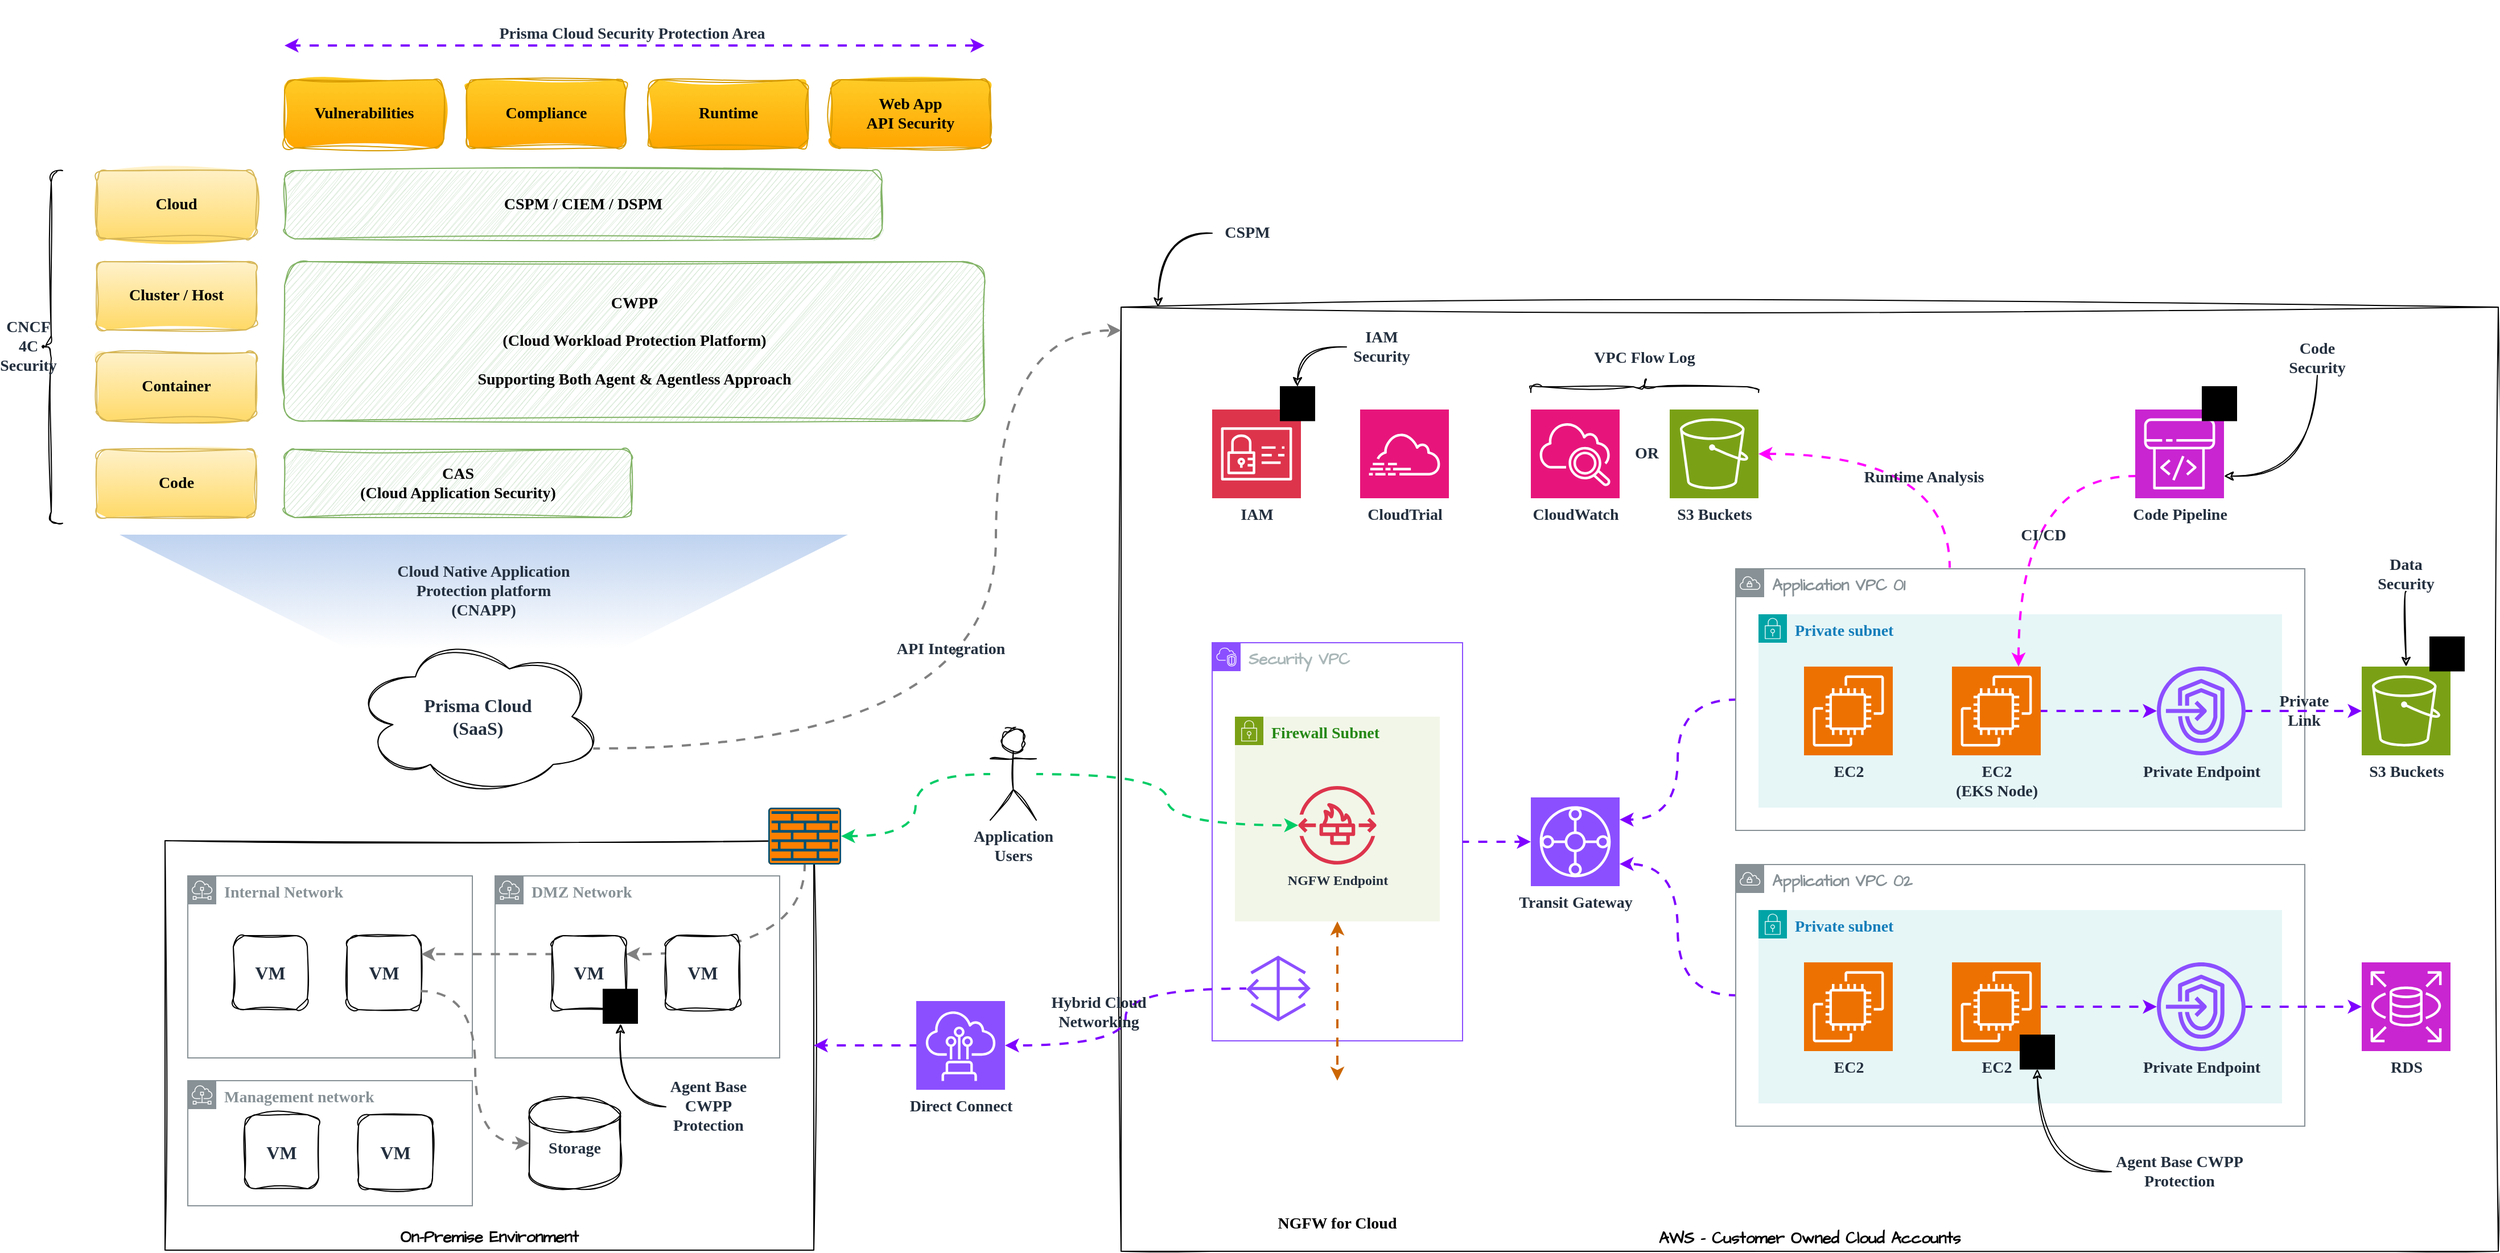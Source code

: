 <mxfile version="24.4.8" type="device">
  <diagram name="Page-1" id="rJtAdyn2ItCwGOce5TL7">
    <mxGraphModel dx="3290" dy="2508" grid="1" gridSize="10" guides="1" tooltips="1" connect="1" arrows="1" fold="1" page="1" pageScale="1" pageWidth="850" pageHeight="1100" math="0" shadow="0">
      <root>
        <mxCell id="0" />
        <mxCell id="1" parent="0" />
        <mxCell id="UUSq_2UDcAGou4G-HE2J-80" value="&lt;span style=&quot;color: rgb(35, 47, 62); font-family: &amp;quot;Gloria Hallelujah&amp;quot;; font-size: 14px; font-style: normal; font-variant-ligatures: normal; font-variant-caps: normal; letter-spacing: normal; orphans: 2; text-align: center; text-indent: 0px; text-transform: none; widows: 2; word-spacing: 0px; -webkit-text-stroke-width: 0px; white-space: nowrap; text-decoration-thickness: initial; text-decoration-style: initial; text-decoration-color: initial; float: none; display: inline !important;&quot;&gt;Cloud Native Application&lt;/span&gt;&lt;div style=&quot;forced-color-adjust: none; color: rgb(35, 47, 62); font-family: &amp;quot;Gloria Hallelujah&amp;quot;; font-size: 14px; font-style: normal; font-variant-ligatures: normal; font-variant-caps: normal; letter-spacing: normal; orphans: 2; text-align: center; text-indent: 0px; text-transform: none; widows: 2; word-spacing: 0px; -webkit-text-stroke-width: 0px; white-space: nowrap; text-decoration-thickness: initial; text-decoration-style: initial; text-decoration-color: initial;&quot;&gt;Protection platform&lt;/div&gt;&lt;div style=&quot;forced-color-adjust: none; color: rgb(35, 47, 62); font-family: &amp;quot;Gloria Hallelujah&amp;quot;; font-size: 14px; font-style: normal; font-variant-ligatures: normal; font-variant-caps: normal; letter-spacing: normal; orphans: 2; text-align: center; text-indent: 0px; text-transform: none; widows: 2; word-spacing: 0px; -webkit-text-stroke-width: 0px; white-space: nowrap; text-decoration-thickness: initial; text-decoration-style: initial; text-decoration-color: initial;&quot;&gt;(CNAPP)&lt;/div&gt;" style="shape=trapezoid;perimeter=trapezoidPerimeter;whiteSpace=wrap;html=1;fixedSize=1;rounded=0;dashed=0;strokeColor=none;align=center;verticalAlign=middle;fontFamily=Gloria Hallelujah;fontSource=https%3A%2F%2Ffonts.googleapis.com%2Fcss%3Ffamily%3DGloria%2BHallelujah;fontSize=14;fontStyle=1;labelBackgroundColor=none;fillColor=#FFFFFF;flipV=1;gradientColor=#7ea6e0;size=200;opacity=50;" parent="1" vertex="1">
          <mxGeometry x="-720" y="390" width="640" height="100" as="geometry" />
        </mxCell>
        <mxCell id="UUSq_2UDcAGou4G-HE2J-1" value="AWS - Customer Owned Cloud Accounts" style="rounded=0;whiteSpace=wrap;html=1;sketch=1;hachureGap=4;jiggle=2;curveFitting=1;fontFamily=Architects Daughter;fontSource=https%3A%2F%2Ffonts.googleapis.com%2Fcss%3Ffamily%3DArchitects%2BDaughter;verticalAlign=bottom;fontSize=14;fontStyle=1;labelBackgroundColor=none;" parent="1" vertex="1">
          <mxGeometry x="160" y="190" width="1210" height="830" as="geometry" />
        </mxCell>
        <mxCell id="UUSq_2UDcAGou4G-HE2J-2" value="" style="shape=image;verticalLabelPosition=bottom;labelBackgroundColor=none;verticalAlign=top;aspect=fixed;imageAspect=0;image=https://zeevector.com/wp-content/uploads/Aws-Logo-PNG-White.png;fontStyle=1" parent="1" vertex="1">
          <mxGeometry x="160" y="190" width="65.21" height="41" as="geometry" />
        </mxCell>
        <mxCell id="UUSq_2UDcAGou4G-HE2J-4" value="IAM" style="sketch=0;points=[[0,0,0],[0.25,0,0],[0.5,0,0],[0.75,0,0],[1,0,0],[0,1,0],[0.25,1,0],[0.5,1,0],[0.75,1,0],[1,1,0],[0,0.25,0],[0,0.5,0],[0,0.75,0],[1,0.25,0],[1,0.5,0],[1,0.75,0]];outlineConnect=0;fontColor=#232F3E;fillColor=#DD344C;strokeColor=#ffffff;dashed=0;verticalLabelPosition=bottom;verticalAlign=top;align=center;html=1;fontSize=14;fontStyle=1;aspect=fixed;shape=mxgraph.aws4.resourceIcon;resIcon=mxgraph.aws4.identity_and_access_management;hachureGap=4;jiggle=2;curveFitting=1;fontFamily=Gloria Hallelujah;fontSource=https%3A%2F%2Ffonts.googleapis.com%2Fcss%3Ffamily%3DGloria%2BHallelujah;labelBackgroundColor=none;" parent="1" vertex="1">
          <mxGeometry x="240" y="280" width="78" height="78" as="geometry" />
        </mxCell>
        <mxCell id="UUSq_2UDcAGou4G-HE2J-5" value="Security VPC" style="points=[[0,0],[0.25,0],[0.5,0],[0.75,0],[1,0],[1,0.25],[1,0.5],[1,0.75],[1,1],[0.75,1],[0.5,1],[0.25,1],[0,1],[0,0.75],[0,0.5],[0,0.25]];outlineConnect=0;gradientColor=none;html=1;whiteSpace=wrap;fontSize=14;fontStyle=1;container=1;pointerEvents=0;collapsible=0;recursiveResize=0;shape=mxgraph.aws4.group;grIcon=mxgraph.aws4.group_vpc2;strokeColor=#8C4FFF;fillColor=none;verticalAlign=top;align=left;spacingLeft=30;fontColor=#AAB7B8;dashed=0;sketch=0;hachureGap=4;jiggle=2;curveFitting=1;fontFamily=Architects Daughter;fontSource=https%3A%2F%2Ffonts.googleapis.com%2Fcss%3Ffamily%3DArchitects%2BDaughter;labelBackgroundColor=none;" parent="1" vertex="1">
          <mxGeometry x="240" y="485" width="220" height="350" as="geometry" />
        </mxCell>
        <mxCell id="UUSq_2UDcAGou4G-HE2J-6" value="Transit Gateway" style="sketch=0;points=[[0,0,0],[0.25,0,0],[0.5,0,0],[0.75,0,0],[1,0,0],[0,1,0],[0.25,1,0],[0.5,1,0],[0.75,1,0],[1,1,0],[0,0.25,0],[0,0.5,0],[0,0.75,0],[1,0.25,0],[1,0.5,0],[1,0.75,0]];outlineConnect=0;fontColor=#232F3E;fillColor=#8C4FFF;strokeColor=#ffffff;dashed=0;verticalLabelPosition=bottom;verticalAlign=top;align=center;html=1;fontSize=14;fontStyle=1;aspect=fixed;shape=mxgraph.aws4.resourceIcon;resIcon=mxgraph.aws4.transit_gateway;hachureGap=4;jiggle=2;curveFitting=1;fontFamily=Gloria Hallelujah;fontSource=https%3A%2F%2Ffonts.googleapis.com%2Fcss%3Ffamily%3DGloria%2BHallelujah;labelBackgroundColor=none;" parent="1" vertex="1">
          <mxGeometry x="520" y="621" width="78" height="78" as="geometry" />
        </mxCell>
        <mxCell id="UUSq_2UDcAGou4G-HE2J-7" style="edgeStyle=orthogonalEdgeStyle;rounded=0;hachureGap=4;orthogonalLoop=1;jettySize=auto;html=1;exitX=1;exitY=0.5;exitDx=0;exitDy=0;entryX=0;entryY=0.5;entryDx=0;entryDy=0;entryPerimeter=0;fontFamily=Architects Daughter;fontSource=https%3A%2F%2Ffonts.googleapis.com%2Fcss%3Ffamily%3DArchitects%2BDaughter;fontSize=15;fontColor=#232F3E;fontStyle=1;curved=1;flowAnimation=1;strokeWidth=2;strokeColor=#7F00FF;labelBackgroundColor=none;" parent="1" source="UUSq_2UDcAGou4G-HE2J-5" target="UUSq_2UDcAGou4G-HE2J-6" edge="1">
          <mxGeometry relative="1" as="geometry" />
        </mxCell>
        <mxCell id="UUSq_2UDcAGou4G-HE2J-8" value="On-Premise Environment" style="rounded=0;whiteSpace=wrap;html=1;sketch=1;hachureGap=4;jiggle=2;curveFitting=1;fontFamily=Architects Daughter;fontSource=https%3A%2F%2Ffonts.googleapis.com%2Fcss%3Ffamily%3DArchitects%2BDaughter;fontSize=14;verticalAlign=bottom;fontStyle=1;labelBackgroundColor=none;" parent="1" vertex="1">
          <mxGeometry x="-680" y="659" width="570" height="360" as="geometry" />
        </mxCell>
        <mxCell id="UUSq_2UDcAGou4G-HE2J-14" style="edgeStyle=orthogonalEdgeStyle;curved=1;rounded=0;hachureGap=4;orthogonalLoop=1;jettySize=auto;html=1;strokeColor=#7F00FF;strokeWidth=2;align=center;verticalAlign=middle;fontFamily=Architects Daughter;fontSource=https%3A%2F%2Ffonts.googleapis.com%2Fcss%3Ffamily%3DArchitects%2BDaughter;fontSize=15;fontColor=#232F3E;fontStyle=1;labelBackgroundColor=none;endArrow=classic;flowAnimation=1;entryX=1;entryY=0.25;entryDx=0;entryDy=0;entryPerimeter=0;" parent="1" source="UUSq_2UDcAGou4G-HE2J-9" target="UUSq_2UDcAGou4G-HE2J-6" edge="1">
          <mxGeometry relative="1" as="geometry" />
        </mxCell>
        <mxCell id="UUSq_2UDcAGou4G-HE2J-9" value="Application VPC 01" style="sketch=0;outlineConnect=0;gradientColor=none;html=1;whiteSpace=wrap;fontSize=14;fontStyle=1;shape=mxgraph.aws4.group;grIcon=mxgraph.aws4.group_vpc;strokeColor=#879196;fillColor=none;verticalAlign=top;align=left;spacingLeft=30;fontColor=#879196;dashed=0;hachureGap=4;jiggle=2;curveFitting=1;fontFamily=Architects Daughter;fontSource=https%3A%2F%2Ffonts.googleapis.com%2Fcss%3Ffamily%3DArchitects%2BDaughter;labelBackgroundColor=none;" parent="1" vertex="1">
          <mxGeometry x="700" y="420" width="500" height="230" as="geometry" />
        </mxCell>
        <mxCell id="UUSq_2UDcAGou4G-HE2J-15" style="edgeStyle=orthogonalEdgeStyle;curved=1;rounded=0;hachureGap=4;orthogonalLoop=1;jettySize=auto;html=1;entryX=1;entryY=0.75;entryDx=0;entryDy=0;entryPerimeter=0;strokeColor=#7F00FF;strokeWidth=2;align=center;verticalAlign=middle;fontFamily=Architects Daughter;fontSource=https%3A%2F%2Ffonts.googleapis.com%2Fcss%3Ffamily%3DArchitects%2BDaughter;fontSize=15;fontColor=#232F3E;fontStyle=1;labelBackgroundColor=none;endArrow=classic;flowAnimation=1;" parent="1" source="UUSq_2UDcAGou4G-HE2J-23" target="UUSq_2UDcAGou4G-HE2J-6" edge="1">
          <mxGeometry relative="1" as="geometry">
            <mxPoint x="770" y="795.0" as="sourcePoint" />
          </mxGeometry>
        </mxCell>
        <mxCell id="UUSq_2UDcAGou4G-HE2J-16" value="NGFW for Cloud" style="shape=image;verticalLabelPosition=bottom;labelBackgroundColor=none;verticalAlign=top;aspect=fixed;imageAspect=0;image=https://www.paloaltonetworks.com/content/dam/pan/en_US/includes/igw/cloud-ngfw/assets/images/overview/circle-logo-1.png;fontSize=14;fontFamily=Gloria Hallelujah;fontSource=https%3A%2F%2Ffonts.googleapis.com%2Fcss%3Ffamily%3DGloria%2BHallelujah;fontStyle=1" parent="1" vertex="1">
          <mxGeometry x="294.77" y="870" width="110.47" height="110" as="geometry" />
        </mxCell>
        <mxCell id="UUSq_2UDcAGou4G-HE2J-21" value="Private subnet" style="points=[[0,0],[0.25,0],[0.5,0],[0.75,0],[1,0],[1,0.25],[1,0.5],[1,0.75],[1,1],[0.75,1],[0.5,1],[0.25,1],[0,1],[0,0.75],[0,0.5],[0,0.25]];outlineConnect=0;gradientColor=none;html=1;whiteSpace=wrap;fontSize=14;fontStyle=1;container=1;pointerEvents=0;collapsible=0;recursiveResize=0;shape=mxgraph.aws4.group;grIcon=mxgraph.aws4.group_security_group;grStroke=0;strokeColor=#00A4A6;fillColor=#E6F6F7;verticalAlign=top;align=left;spacingLeft=30;fontColor=#147EBA;dashed=0;sketch=0;fontFamily=Gloria Hallelujah;fontSource=https%3A%2F%2Ffonts.googleapis.com%2Fcss%3Ffamily%3DGloria%2BHallelujah;labelBackgroundColor=none;" parent="1" vertex="1">
          <mxGeometry x="720" y="460" width="460" height="170" as="geometry" />
        </mxCell>
        <mxCell id="UUSq_2UDcAGou4G-HE2J-17" value="EC2" style="sketch=0;points=[[0,0,0],[0.25,0,0],[0.5,0,0],[0.75,0,0],[1,0,0],[0,1,0],[0.25,1,0],[0.5,1,0],[0.75,1,0],[1,1,0],[0,0.25,0],[0,0.5,0],[0,0.75,0],[1,0.25,0],[1,0.5,0],[1,0.75,0]];outlineConnect=0;fontColor=#232F3E;fillColor=#ED7100;strokeColor=#ffffff;dashed=0;verticalLabelPosition=bottom;verticalAlign=top;align=center;html=1;fontSize=14;fontStyle=1;aspect=fixed;shape=mxgraph.aws4.resourceIcon;resIcon=mxgraph.aws4.ec2;fontFamily=Gloria Hallelujah;fontSource=https%3A%2F%2Ffonts.googleapis.com%2Fcss%3Ffamily%3DGloria%2BHallelujah;labelBackgroundColor=none;" parent="UUSq_2UDcAGou4G-HE2J-21" vertex="1">
          <mxGeometry x="40" y="46" width="78" height="78" as="geometry" />
        </mxCell>
        <mxCell id="UUSq_2UDcAGou4G-HE2J-34" style="edgeStyle=orthogonalEdgeStyle;curved=1;rounded=0;hachureGap=4;orthogonalLoop=1;jettySize=auto;html=1;exitX=1;exitY=0.5;exitDx=0;exitDy=0;exitPerimeter=0;strokeColor=#7F00FF;strokeWidth=2;align=center;verticalAlign=middle;fontFamily=Gloria Hallelujah;fontSource=https%3A%2F%2Ffonts.googleapis.com%2Fcss%3Ffamily%3DGloria%2BHallelujah;fontSize=14;fontColor=#232F3E;fontStyle=1;labelBackgroundColor=none;endArrow=classic;flowAnimation=1;" parent="UUSq_2UDcAGou4G-HE2J-21" source="UUSq_2UDcAGou4G-HE2J-18" target="UUSq_2UDcAGou4G-HE2J-22" edge="1">
          <mxGeometry relative="1" as="geometry" />
        </mxCell>
        <mxCell id="UUSq_2UDcAGou4G-HE2J-18" value="EC2&lt;br&gt;(EKS Node)" style="sketch=0;points=[[0,0,0],[0.25,0,0],[0.5,0,0],[0.75,0,0],[1,0,0],[0,1,0],[0.25,1,0],[0.5,1,0],[0.75,1,0],[1,1,0],[0,0.25,0],[0,0.5,0],[0,0.75,0],[1,0.25,0],[1,0.5,0],[1,0.75,0]];outlineConnect=0;fontColor=#232F3E;fillColor=#ED7100;strokeColor=#ffffff;dashed=0;verticalLabelPosition=bottom;verticalAlign=top;align=center;html=1;fontSize=14;fontStyle=1;aspect=fixed;shape=mxgraph.aws4.resourceIcon;resIcon=mxgraph.aws4.ec2;fontFamily=Gloria Hallelujah;fontSource=https%3A%2F%2Ffonts.googleapis.com%2Fcss%3Ffamily%3DGloria%2BHallelujah;labelBackgroundColor=none;" parent="UUSq_2UDcAGou4G-HE2J-21" vertex="1">
          <mxGeometry x="170" y="46" width="78" height="78" as="geometry" />
        </mxCell>
        <mxCell id="UUSq_2UDcAGou4G-HE2J-22" value="Private Endpoint" style="sketch=0;outlineConnect=0;fontColor=#232F3E;gradientColor=none;fillColor=#8C4FFF;strokeColor=none;dashed=0;verticalLabelPosition=bottom;verticalAlign=top;align=center;html=1;fontSize=14;fontStyle=1;aspect=fixed;pointerEvents=1;shape=mxgraph.aws4.endpoints;fontFamily=Gloria Hallelujah;fontSource=https%3A%2F%2Ffonts.googleapis.com%2Fcss%3Ffamily%3DGloria%2BHallelujah;labelBackgroundColor=none;" parent="UUSq_2UDcAGou4G-HE2J-21" vertex="1">
          <mxGeometry x="350" y="46" width="78" height="78" as="geometry" />
        </mxCell>
        <mxCell id="UUSq_2UDcAGou4G-HE2J-23" value="Application VPC 02" style="sketch=0;outlineConnect=0;gradientColor=none;html=1;whiteSpace=wrap;fontSize=14;fontStyle=1;shape=mxgraph.aws4.group;grIcon=mxgraph.aws4.group_vpc;strokeColor=#879196;fillColor=none;verticalAlign=top;align=left;spacingLeft=30;fontColor=#879196;dashed=0;hachureGap=4;jiggle=2;curveFitting=1;fontFamily=Architects Daughter;fontSource=https%3A%2F%2Ffonts.googleapis.com%2Fcss%3Ffamily%3DArchitects%2BDaughter;labelBackgroundColor=none;" parent="1" vertex="1">
          <mxGeometry x="700" y="680" width="500" height="230" as="geometry" />
        </mxCell>
        <mxCell id="UUSq_2UDcAGou4G-HE2J-24" value="Private subnet" style="points=[[0,0],[0.25,0],[0.5,0],[0.75,0],[1,0],[1,0.25],[1,0.5],[1,0.75],[1,1],[0.75,1],[0.5,1],[0.25,1],[0,1],[0,0.75],[0,0.5],[0,0.25]];outlineConnect=0;gradientColor=none;html=1;whiteSpace=wrap;fontSize=14;fontStyle=1;container=1;pointerEvents=0;collapsible=0;recursiveResize=0;shape=mxgraph.aws4.group;grIcon=mxgraph.aws4.group_security_group;grStroke=0;strokeColor=#00A4A6;fillColor=#E6F6F7;verticalAlign=top;align=left;spacingLeft=30;fontColor=#147EBA;dashed=0;sketch=0;fontFamily=Gloria Hallelujah;fontSource=https%3A%2F%2Ffonts.googleapis.com%2Fcss%3Ffamily%3DGloria%2BHallelujah;labelBackgroundColor=none;" parent="1" vertex="1">
          <mxGeometry x="720" y="720" width="460" height="170" as="geometry" />
        </mxCell>
        <mxCell id="UUSq_2UDcAGou4G-HE2J-25" value="EC2" style="sketch=0;points=[[0,0,0],[0.25,0,0],[0.5,0,0],[0.75,0,0],[1,0,0],[0,1,0],[0.25,1,0],[0.5,1,0],[0.75,1,0],[1,1,0],[0,0.25,0],[0,0.5,0],[0,0.75,0],[1,0.25,0],[1,0.5,0],[1,0.75,0]];outlineConnect=0;fontColor=#232F3E;fillColor=#ED7100;strokeColor=#ffffff;dashed=0;verticalLabelPosition=bottom;verticalAlign=top;align=center;html=1;fontSize=14;fontStyle=1;aspect=fixed;shape=mxgraph.aws4.resourceIcon;resIcon=mxgraph.aws4.ec2;fontFamily=Gloria Hallelujah;fontSource=https%3A%2F%2Ffonts.googleapis.com%2Fcss%3Ffamily%3DGloria%2BHallelujah;labelBackgroundColor=none;" parent="UUSq_2UDcAGou4G-HE2J-24" vertex="1">
          <mxGeometry x="40" y="46" width="78" height="78" as="geometry" />
        </mxCell>
        <mxCell id="UUSq_2UDcAGou4G-HE2J-37" style="edgeStyle=orthogonalEdgeStyle;curved=1;rounded=0;hachureGap=4;orthogonalLoop=1;jettySize=auto;html=1;exitX=1;exitY=0.5;exitDx=0;exitDy=0;exitPerimeter=0;strokeColor=#7F00FF;strokeWidth=2;align=center;verticalAlign=middle;fontFamily=Gloria Hallelujah;fontSource=https%3A%2F%2Ffonts.googleapis.com%2Fcss%3Ffamily%3DGloria%2BHallelujah;fontSize=14;fontColor=#232F3E;fontStyle=1;labelBackgroundColor=none;endArrow=classic;flowAnimation=1;" parent="UUSq_2UDcAGou4G-HE2J-24" source="UUSq_2UDcAGou4G-HE2J-26" target="UUSq_2UDcAGou4G-HE2J-27" edge="1">
          <mxGeometry relative="1" as="geometry" />
        </mxCell>
        <mxCell id="UUSq_2UDcAGou4G-HE2J-26" value="EC2" style="sketch=0;points=[[0,0,0],[0.25,0,0],[0.5,0,0],[0.75,0,0],[1,0,0],[0,1,0],[0.25,1,0],[0.5,1,0],[0.75,1,0],[1,1,0],[0,0.25,0],[0,0.5,0],[0,0.75,0],[1,0.25,0],[1,0.5,0],[1,0.75,0]];outlineConnect=0;fontColor=#232F3E;fillColor=#ED7100;strokeColor=#ffffff;dashed=0;verticalLabelPosition=bottom;verticalAlign=top;align=center;html=1;fontSize=14;fontStyle=1;aspect=fixed;shape=mxgraph.aws4.resourceIcon;resIcon=mxgraph.aws4.ec2;fontFamily=Gloria Hallelujah;fontSource=https%3A%2F%2Ffonts.googleapis.com%2Fcss%3Ffamily%3DGloria%2BHallelujah;labelBackgroundColor=none;" parent="UUSq_2UDcAGou4G-HE2J-24" vertex="1">
          <mxGeometry x="170" y="46" width="78" height="78" as="geometry" />
        </mxCell>
        <mxCell id="UUSq_2UDcAGou4G-HE2J-27" value="Private Endpoint" style="sketch=0;outlineConnect=0;fontColor=#232F3E;gradientColor=none;fillColor=#8C4FFF;strokeColor=none;dashed=0;verticalLabelPosition=bottom;verticalAlign=top;align=center;html=1;fontSize=14;fontStyle=1;aspect=fixed;pointerEvents=1;shape=mxgraph.aws4.endpoints;fontFamily=Gloria Hallelujah;fontSource=https%3A%2F%2Ffonts.googleapis.com%2Fcss%3Ffamily%3DGloria%2BHallelujah;labelBackgroundColor=none;" parent="UUSq_2UDcAGou4G-HE2J-24" vertex="1">
          <mxGeometry x="350" y="46" width="78" height="78" as="geometry" />
        </mxCell>
        <mxCell id="UUSq_2UDcAGou4G-HE2J-96" value="" style="group;fontStyle=1;labelBackgroundColor=none;" parent="UUSq_2UDcAGou4G-HE2J-24" vertex="1" connectable="0">
          <mxGeometry x="230" y="110" width="30" height="30.5" as="geometry" />
        </mxCell>
        <mxCell id="UUSq_2UDcAGou4G-HE2J-97" value="" style="rounded=0;whiteSpace=wrap;html=1;dashed=0;strokeColor=#000000;align=center;verticalAlign=middle;fontFamily=Gloria Hallelujah;fontSource=https%3A%2F%2Ffonts.googleapis.com%2Fcss%3Ffamily%3DGloria%2BHallelujah;fontSize=14;fontColor=#232F3E;fontStyle=1;labelBackgroundColor=none;fillColor=#000000;" parent="UUSq_2UDcAGou4G-HE2J-96" vertex="1">
          <mxGeometry width="30" height="29.737" as="geometry" />
        </mxCell>
        <mxCell id="UUSq_2UDcAGou4G-HE2J-98" value="" style="shape=image;imageAspect=0;aspect=fixed;verticalLabelPosition=bottom;verticalAlign=top;rounded=1;dashed=0;sketch=1;jiggle=2;curveFitting=1;strokeColor=#000000;align=center;fontFamily=Gloria Hallelujah;fontSource=https%3A%2F%2Ffonts.googleapis.com%2Fcss%3Ffamily%3DGloria%2BHallelujah;fontSize=14;fontColor=#232F3E;fontStyle=1;labelBackgroundColor=none;fillColor=none;image=https://images.crunchbase.com/image/upload/c_pad,f_auto,q_auto:eco,dpr_1/rfuwf3yqq2cermkmrej6;" parent="UUSq_2UDcAGou4G-HE2J-96" vertex="1">
          <mxGeometry x="3.48" width="23.025" height="30" as="geometry" />
        </mxCell>
        <mxCell id="UUSq_2UDcAGou4G-HE2J-28" value="Firewall Subnet" style="points=[[0,0],[0.25,0],[0.5,0],[0.75,0],[1,0],[1,0.25],[1,0.5],[1,0.75],[1,1],[0.75,1],[0.5,1],[0.25,1],[0,1],[0,0.75],[0,0.5],[0,0.25]];outlineConnect=0;gradientColor=none;html=1;whiteSpace=wrap;fontSize=14;fontStyle=1;container=1;pointerEvents=0;collapsible=0;recursiveResize=0;shape=mxgraph.aws4.group;grIcon=mxgraph.aws4.group_security_group;grStroke=0;strokeColor=#7AA116;fillColor=#F2F6E8;verticalAlign=top;align=left;spacingLeft=30;fontColor=#248814;dashed=0;sketch=0;fontFamily=Gloria Hallelujah;fontSource=https%3A%2F%2Ffonts.googleapis.com%2Fcss%3Ffamily%3DGloria%2BHallelujah;labelBackgroundColor=none;" parent="1" vertex="1">
          <mxGeometry x="260" y="550" width="180" height="180" as="geometry" />
        </mxCell>
        <mxCell id="UUSq_2UDcAGou4G-HE2J-31" value="NGFW Endpoint" style="sketch=0;outlineConnect=0;fontColor=#232F3E;gradientColor=none;fillColor=#DD344C;strokeColor=none;dashed=0;verticalLabelPosition=bottom;verticalAlign=top;align=center;html=1;fontSize=12;fontStyle=1;aspect=fixed;pointerEvents=1;shape=mxgraph.aws4.network_firewall_endpoints;jiggle=2;curveFitting=1;fontFamily=Gloria Hallelujah;fontSource=https://fonts.googleapis.com/css?family=Gloria+Hallelujah;labelBackgroundColor=none;" parent="UUSq_2UDcAGou4G-HE2J-28" vertex="1">
          <mxGeometry x="55.51" y="61" width="69" height="69" as="geometry" />
        </mxCell>
        <mxCell id="UUSq_2UDcAGou4G-HE2J-32" style="edgeStyle=orthogonalEdgeStyle;curved=1;rounded=0;hachureGap=4;orthogonalLoop=1;jettySize=auto;html=1;strokeColor=#CC6600;strokeWidth=2;align=center;verticalAlign=middle;fontFamily=Gloria Hallelujah;fontSource=https%3A%2F%2Ffonts.googleapis.com%2Fcss%3Ffamily%3DGloria%2BHallelujah;fontSize=14;fontColor=#232F3E;fontStyle=1;labelBackgroundColor=none;endArrow=classic;flowAnimation=1;startArrow=classic;startFill=1;" parent="1" target="UUSq_2UDcAGou4G-HE2J-16" edge="1">
          <mxGeometry relative="1" as="geometry">
            <mxPoint x="350" y="730" as="sourcePoint" />
            <Array as="points">
              <mxPoint x="350" y="730" />
              <mxPoint x="350" y="730" />
            </Array>
          </mxGeometry>
        </mxCell>
        <mxCell id="UUSq_2UDcAGou4G-HE2J-33" value="S3 Buckets" style="sketch=0;points=[[0,0,0],[0.25,0,0],[0.5,0,0],[0.75,0,0],[1,0,0],[0,1,0],[0.25,1,0],[0.5,1,0],[0.75,1,0],[1,1,0],[0,0.25,0],[0,0.5,0],[0,0.75,0],[1,0.25,0],[1,0.5,0],[1,0.75,0]];outlineConnect=0;fontColor=#232F3E;fillColor=#7AA116;strokeColor=#ffffff;dashed=0;verticalLabelPosition=bottom;verticalAlign=top;align=center;html=1;fontSize=14;fontStyle=1;aspect=fixed;shape=mxgraph.aws4.resourceIcon;resIcon=mxgraph.aws4.s3;fontFamily=Gloria Hallelujah;fontSource=https%3A%2F%2Ffonts.googleapis.com%2Fcss%3Ffamily%3DGloria%2BHallelujah;labelBackgroundColor=none;" parent="1" vertex="1">
          <mxGeometry x="1250" y="506" width="78" height="78" as="geometry" />
        </mxCell>
        <mxCell id="UUSq_2UDcAGou4G-HE2J-35" value="Private&lt;div&gt;Link&lt;/div&gt;" style="edgeStyle=orthogonalEdgeStyle;curved=1;rounded=0;hachureGap=4;orthogonalLoop=1;jettySize=auto;html=1;entryX=0;entryY=0.5;entryDx=0;entryDy=0;entryPerimeter=0;strokeColor=#7F00FF;strokeWidth=2;align=center;verticalAlign=middle;fontFamily=Gloria Hallelujah;fontSource=https%3A%2F%2Ffonts.googleapis.com%2Fcss%3Ffamily%3DGloria%2BHallelujah;fontSize=14;fontColor=#232F3E;fontStyle=1;labelBackgroundColor=none;endArrow=classic;flowAnimation=1;" parent="1" source="UUSq_2UDcAGou4G-HE2J-22" target="UUSq_2UDcAGou4G-HE2J-33" edge="1">
          <mxGeometry relative="1" as="geometry" />
        </mxCell>
        <mxCell id="UUSq_2UDcAGou4G-HE2J-36" value="RDS" style="sketch=0;points=[[0,0,0],[0.25,0,0],[0.5,0,0],[0.75,0,0],[1,0,0],[0,1,0],[0.25,1,0],[0.5,1,0],[0.75,1,0],[1,1,0],[0,0.25,0],[0,0.5,0],[0,0.75,0],[1,0.25,0],[1,0.5,0],[1,0.75,0]];outlineConnect=0;fontColor=#232F3E;fillColor=#C925D1;strokeColor=#ffffff;dashed=0;verticalLabelPosition=bottom;verticalAlign=top;align=center;html=1;fontSize=14;fontStyle=1;aspect=fixed;shape=mxgraph.aws4.resourceIcon;resIcon=mxgraph.aws4.rds;fontFamily=Gloria Hallelujah;fontSource=https%3A%2F%2Ffonts.googleapis.com%2Fcss%3Ffamily%3DGloria%2BHallelujah;labelBackgroundColor=none;" parent="1" vertex="1">
          <mxGeometry x="1250" y="766" width="78" height="78" as="geometry" />
        </mxCell>
        <mxCell id="UUSq_2UDcAGou4G-HE2J-38" style="edgeStyle=orthogonalEdgeStyle;curved=1;rounded=0;hachureGap=4;orthogonalLoop=1;jettySize=auto;html=1;entryX=0;entryY=0.5;entryDx=0;entryDy=0;entryPerimeter=0;strokeColor=#7F00FF;strokeWidth=2;align=center;verticalAlign=middle;fontFamily=Gloria Hallelujah;fontSource=https%3A%2F%2Ffonts.googleapis.com%2Fcss%3Ffamily%3DGloria%2BHallelujah;fontSize=14;fontColor=#232F3E;fontStyle=1;labelBackgroundColor=none;endArrow=classic;flowAnimation=1;" parent="1" source="UUSq_2UDcAGou4G-HE2J-27" target="UUSq_2UDcAGou4G-HE2J-36" edge="1">
          <mxGeometry relative="1" as="geometry" />
        </mxCell>
        <mxCell id="UUSq_2UDcAGou4G-HE2J-40" value="CloudTrial" style="sketch=0;points=[[0,0,0],[0.25,0,0],[0.5,0,0],[0.75,0,0],[1,0,0],[0,1,0],[0.25,1,0],[0.5,1,0],[0.75,1,0],[1,1,0],[0,0.25,0],[0,0.5,0],[0,0.75,0],[1,0.25,0],[1,0.5,0],[1,0.75,0]];points=[[0,0,0],[0.25,0,0],[0.5,0,0],[0.75,0,0],[1,0,0],[0,1,0],[0.25,1,0],[0.5,1,0],[0.75,1,0],[1,1,0],[0,0.25,0],[0,0.5,0],[0,0.75,0],[1,0.25,0],[1,0.5,0],[1,0.75,0]];outlineConnect=0;fontColor=#232F3E;fillColor=#E7157B;strokeColor=#ffffff;dashed=0;verticalLabelPosition=bottom;verticalAlign=top;align=center;html=1;fontSize=14;fontStyle=1;aspect=fixed;shape=mxgraph.aws4.resourceIcon;resIcon=mxgraph.aws4.cloudtrail;fontFamily=Gloria Hallelujah;fontSource=https%3A%2F%2Ffonts.googleapis.com%2Fcss%3Ffamily%3DGloria%2BHallelujah;labelBackgroundColor=none;" parent="1" vertex="1">
          <mxGeometry x="370" y="280" width="78" height="78" as="geometry" />
        </mxCell>
        <mxCell id="UUSq_2UDcAGou4G-HE2J-41" value="S3 Buckets&lt;div&gt;&lt;br&gt;&lt;/div&gt;" style="sketch=0;points=[[0,0,0],[0.25,0,0],[0.5,0,0],[0.75,0,0],[1,0,0],[0,1,0],[0.25,1,0],[0.5,1,0],[0.75,1,0],[1,1,0],[0,0.25,0],[0,0.5,0],[0,0.75,0],[1,0.25,0],[1,0.5,0],[1,0.75,0]];outlineConnect=0;fontColor=#232F3E;fillColor=#7AA116;strokeColor=#ffffff;dashed=0;verticalLabelPosition=bottom;verticalAlign=top;align=center;html=1;fontSize=14;fontStyle=1;aspect=fixed;shape=mxgraph.aws4.resourceIcon;resIcon=mxgraph.aws4.s3;fontFamily=Gloria Hallelujah;fontSource=https%3A%2F%2Ffonts.googleapis.com%2Fcss%3Ffamily%3DGloria%2BHallelujah;labelBackgroundColor=none;" parent="1" vertex="1">
          <mxGeometry x="642" y="280" width="78" height="78" as="geometry" />
        </mxCell>
        <mxCell id="UUSq_2UDcAGou4G-HE2J-42" value="Runtime Analysis" style="edgeStyle=orthogonalEdgeStyle;curved=1;rounded=0;hachureGap=4;orthogonalLoop=1;jettySize=auto;html=1;entryX=1;entryY=0.5;entryDx=0;entryDy=0;entryPerimeter=0;strokeColor=#FF00FF;strokeWidth=2;align=center;verticalAlign=middle;fontFamily=Gloria Hallelujah;fontSource=https%3A%2F%2Ffonts.googleapis.com%2Fcss%3Ffamily%3DGloria%2BHallelujah;fontSize=14;fontColor=#232F3E;fontStyle=1;labelBackgroundColor=none;endArrow=classic;flowAnimation=1;exitX=0.376;exitY=-0.004;exitDx=0;exitDy=0;exitPerimeter=0;" parent="1" source="UUSq_2UDcAGou4G-HE2J-9" target="UUSq_2UDcAGou4G-HE2J-41" edge="1">
          <mxGeometry x="-0.083" y="21" relative="1" as="geometry">
            <mxPoint as="offset" />
          </mxGeometry>
        </mxCell>
        <mxCell id="UUSq_2UDcAGou4G-HE2J-43" value="CloudWatch&lt;div style=&quot;font-size: 14px;&quot;&gt;&lt;br style=&quot;font-size: 14px;&quot;&gt;&lt;/div&gt;" style="sketch=0;points=[[0,0,0],[0.25,0,0],[0.5,0,0],[0.75,0,0],[1,0,0],[0,1,0],[0.25,1,0],[0.5,1,0],[0.75,1,0],[1,1,0],[0,0.25,0],[0,0.5,0],[0,0.75,0],[1,0.25,0],[1,0.5,0],[1,0.75,0]];points=[[0,0,0],[0.25,0,0],[0.5,0,0],[0.75,0,0],[1,0,0],[0,1,0],[0.25,1,0],[0.5,1,0],[0.75,1,0],[1,1,0],[0,0.25,0],[0,0.5,0],[0,0.75,0],[1,0.25,0],[1,0.5,0],[1,0.75,0]];outlineConnect=0;fontColor=#232F3E;fillColor=#E7157B;strokeColor=#ffffff;dashed=0;verticalLabelPosition=bottom;verticalAlign=top;align=center;html=1;fontSize=14;fontStyle=1;aspect=fixed;shape=mxgraph.aws4.resourceIcon;resIcon=mxgraph.aws4.cloudwatch_2;fontFamily=Gloria Hallelujah;fontSource=https%3A%2F%2Ffonts.googleapis.com%2Fcss%3Ffamily%3DGloria%2BHallelujah;labelBackgroundColor=none;" parent="1" vertex="1">
          <mxGeometry x="520" y="280" width="78" height="78" as="geometry" />
        </mxCell>
        <mxCell id="UUSq_2UDcAGou4G-HE2J-45" value="" style="shape=curlyBracket;whiteSpace=wrap;html=1;rounded=1;labelPosition=left;verticalLabelPosition=middle;align=right;verticalAlign=middle;dashed=0;sketch=1;strokeColor=#000000;fontFamily=Gloria Hallelujah;fontSource=https%3A%2F%2Ffonts.googleapis.com%2Fcss%3Ffamily%3DGloria%2BHallelujah;fontSize=14;fontColor=#000000;fontStyle=1;labelBackgroundColor=none;fillColor=#ED7100;rotation=90;curveFitting=1;jiggle=2;" parent="1" vertex="1">
          <mxGeometry x="615" y="160" width="10" height="200" as="geometry" />
        </mxCell>
        <mxCell id="UUSq_2UDcAGou4G-HE2J-46" value="VPC Flow Log" style="text;html=1;align=center;verticalAlign=middle;whiteSpace=wrap;rounded=0;fontFamily=Gloria Hallelujah;fontSource=https%3A%2F%2Ffonts.googleapis.com%2Fcss%3Ffamily%3DGloria%2BHallelujah;fontSize=14;fontColor=#232F3E;fontStyle=1;labelBackgroundColor=none;" parent="1" vertex="1">
          <mxGeometry x="570" y="220" width="100" height="30" as="geometry" />
        </mxCell>
        <mxCell id="UUSq_2UDcAGou4G-HE2J-47" value="OR" style="text;html=1;align=center;verticalAlign=middle;whiteSpace=wrap;rounded=0;fontFamily=Gloria Hallelujah;fontSource=https%3A%2F%2Ffonts.googleapis.com%2Fcss%3Ffamily%3DGloria%2BHallelujah;fontSize=14;fontColor=#232F3E;fontStyle=1;labelBackgroundColor=none;" parent="1" vertex="1">
          <mxGeometry x="602" y="304" width="40" height="30" as="geometry" />
        </mxCell>
        <mxCell id="UUSq_2UDcAGou4G-HE2J-51" style="edgeStyle=orthogonalEdgeStyle;curved=1;rounded=0;hachureGap=4;orthogonalLoop=1;jettySize=auto;html=1;exitX=0;exitY=0.5;exitDx=0;exitDy=0;exitPerimeter=0;strokeColor=#7F00FF;strokeWidth=2;align=center;verticalAlign=middle;fontFamily=Gloria Hallelujah;fontSource=https%3A%2F%2Ffonts.googleapis.com%2Fcss%3Ffamily%3DGloria%2BHallelujah;fontSize=14;fontColor=#232F3E;fontStyle=1;labelBackgroundColor=none;endArrow=classic;flowAnimation=1;" parent="1" source="UUSq_2UDcAGou4G-HE2J-48" target="UUSq_2UDcAGou4G-HE2J-8" edge="1">
          <mxGeometry relative="1" as="geometry" />
        </mxCell>
        <mxCell id="UUSq_2UDcAGou4G-HE2J-48" value="Direct Connect" style="sketch=0;points=[[0,0,0],[0.25,0,0],[0.5,0,0],[0.75,0,0],[1,0,0],[0,1,0],[0.25,1,0],[0.5,1,0],[0.75,1,0],[1,1,0],[0,0.25,0],[0,0.5,0],[0,0.75,0],[1,0.25,0],[1,0.5,0],[1,0.75,0]];outlineConnect=0;fontColor=#232F3E;fillColor=#8C4FFF;strokeColor=#ffffff;dashed=0;verticalLabelPosition=bottom;verticalAlign=top;align=center;html=1;fontSize=14;fontStyle=1;aspect=fixed;shape=mxgraph.aws4.resourceIcon;resIcon=mxgraph.aws4.direct_connect;fontFamily=Gloria Hallelujah;fontSource=https%3A%2F%2Ffonts.googleapis.com%2Fcss%3Ffamily%3DGloria%2BHallelujah;labelBackgroundColor=none;" parent="1" vertex="1">
          <mxGeometry x="-20" y="800" width="78" height="78" as="geometry" />
        </mxCell>
        <mxCell id="UUSq_2UDcAGou4G-HE2J-49" value="" style="sketch=0;outlineConnect=0;fontColor=#232F3E;gradientColor=none;fillColor=#8C4FFF;strokeColor=none;dashed=0;verticalLabelPosition=bottom;verticalAlign=top;align=center;html=1;fontSize=12;fontStyle=1;aspect=fixed;pointerEvents=1;shape=mxgraph.aws4.gateway;fontFamily=Gloria Hallelujah;fontSource=https%3A%2F%2Ffonts.googleapis.com%2Fcss%3Ffamily%3DGloria%2BHallelujah;labelBackgroundColor=none;" parent="1" vertex="1">
          <mxGeometry x="270" y="760" width="56.51" height="58" as="geometry" />
        </mxCell>
        <mxCell id="UUSq_2UDcAGou4G-HE2J-50" value="Hybrid Cloud&lt;div&gt;Networking&lt;/div&gt;" style="edgeStyle=orthogonalEdgeStyle;curved=1;rounded=0;hachureGap=4;orthogonalLoop=1;jettySize=auto;html=1;entryX=1;entryY=0.5;entryDx=0;entryDy=0;entryPerimeter=0;strokeColor=#7F00FF;strokeWidth=2;align=center;verticalAlign=middle;fontFamily=Gloria Hallelujah;fontSource=https%3A%2F%2Ffonts.googleapis.com%2Fcss%3Ffamily%3DGloria%2BHallelujah;fontSize=14;fontColor=#232F3E;fontStyle=1;labelBackgroundColor=none;endArrow=classic;flowAnimation=1;" parent="1" source="UUSq_2UDcAGou4G-HE2J-49" target="UUSq_2UDcAGou4G-HE2J-48" edge="1">
          <mxGeometry x="-0.031" y="-24" relative="1" as="geometry">
            <mxPoint as="offset" />
          </mxGeometry>
        </mxCell>
        <mxCell id="UUSq_2UDcAGou4G-HE2J-85" style="edgeStyle=orthogonalEdgeStyle;curved=1;rounded=0;hachureGap=4;orthogonalLoop=1;jettySize=auto;html=1;exitX=0.5;exitY=1;exitDx=0;exitDy=0;exitPerimeter=0;entryX=1;entryY=0.25;entryDx=0;entryDy=0;strokeColor=#808080;strokeWidth=2;align=center;verticalAlign=middle;fontFamily=Gloria Hallelujah;fontSource=https%3A%2F%2Ffonts.googleapis.com%2Fcss%3Ffamily%3DGloria%2BHallelujah;fontSize=14;fontColor=#232F3E;fontStyle=1;labelBackgroundColor=none;endArrow=classic;flowAnimation=1;" parent="1" source="UUSq_2UDcAGou4G-HE2J-52" target="UUSq_2UDcAGou4G-HE2J-63" edge="1">
          <mxGeometry relative="1" as="geometry" />
        </mxCell>
        <mxCell id="UUSq_2UDcAGou4G-HE2J-52" value="" style="sketch=0;points=[[0.015,0.015,0],[0.985,0.015,0],[0.985,0.985,0],[0.015,0.985,0],[0.25,0,0],[0.5,0,0],[0.75,0,0],[1,0.25,0],[1,0.5,0],[1,0.75,0],[0.75,1,0],[0.5,1,0],[0.25,1,0],[0,0.75,0],[0,0.5,0],[0,0.25,0]];verticalLabelPosition=bottom;html=1;verticalAlign=top;aspect=fixed;align=center;pointerEvents=1;shape=mxgraph.cisco19.rect;prIcon=firewall;fillColor=#FF8000;strokeColor=#005073;dashed=0;fontFamily=Gloria Hallelujah;fontSource=https%3A%2F%2Ffonts.googleapis.com%2Fcss%3Ffamily%3DGloria%2BHallelujah;fontSize=14;fontColor=#232F3E;fontStyle=1;labelBackgroundColor=none;" parent="1" vertex="1">
          <mxGeometry x="-150" y="630" width="64" height="50" as="geometry" />
        </mxCell>
        <mxCell id="UUSq_2UDcAGou4G-HE2J-53" value="Internal Network" style="sketch=0;outlineConnect=0;gradientColor=none;html=1;whiteSpace=wrap;fontSize=14;fontStyle=1;shape=mxgraph.aws4.group;grIcon=mxgraph.aws4.group_subnet;strokeColor=#879196;fillColor=none;verticalAlign=top;align=left;spacingLeft=30;fontColor=#879196;dashed=0;fontFamily=Gloria Hallelujah;fontSource=https%3A%2F%2Ffonts.googleapis.com%2Fcss%3Ffamily%3DGloria%2BHallelujah;labelBackgroundColor=none;" parent="1" vertex="1">
          <mxGeometry x="-660" y="690" width="250" height="160" as="geometry" />
        </mxCell>
        <mxCell id="UUSq_2UDcAGou4G-HE2J-54" value="DMZ Network" style="sketch=0;outlineConnect=0;gradientColor=none;html=1;whiteSpace=wrap;fontSize=14;fontStyle=1;shape=mxgraph.aws4.group;grIcon=mxgraph.aws4.group_subnet;strokeColor=#879196;fillColor=none;verticalAlign=top;align=left;spacingLeft=30;fontColor=#879196;dashed=0;fontFamily=Gloria Hallelujah;fontSource=https%3A%2F%2Ffonts.googleapis.com%2Fcss%3Ffamily%3DGloria%2BHallelujah;labelBackgroundColor=none;" parent="1" vertex="1">
          <mxGeometry x="-390" y="690" width="250" height="160" as="geometry" />
        </mxCell>
        <mxCell id="UUSq_2UDcAGou4G-HE2J-55" value="Management network" style="sketch=0;outlineConnect=0;gradientColor=none;html=1;whiteSpace=wrap;fontSize=14;fontStyle=1;shape=mxgraph.aws4.group;grIcon=mxgraph.aws4.group_subnet;strokeColor=#879196;fillColor=none;verticalAlign=top;align=left;spacingLeft=30;fontColor=#879196;dashed=0;fontFamily=Gloria Hallelujah;fontSource=https%3A%2F%2Ffonts.googleapis.com%2Fcss%3Ffamily%3DGloria%2BHallelujah;labelBackgroundColor=none;" parent="1" vertex="1">
          <mxGeometry x="-660" y="870" width="250" height="110" as="geometry" />
        </mxCell>
        <mxCell id="UUSq_2UDcAGou4G-HE2J-56" value="Storage" style="shape=cylinder3;whiteSpace=wrap;html=1;boundedLbl=1;backgroundOutline=1;size=15;dashed=0;sketch=1;strokeColor=#000000;align=center;verticalAlign=top;fontFamily=Gloria Hallelujah;fontSource=https%3A%2F%2Ffonts.googleapis.com%2Fcss%3Ffamily%3DGloria%2BHallelujah;fontSize=14;fontColor=#232F3E;fontStyle=1;labelBackgroundColor=none;fillColor=none;curveFitting=1;jiggle=2;" parent="1" vertex="1">
          <mxGeometry x="-360" y="885" width="80" height="80" as="geometry" />
        </mxCell>
        <mxCell id="UUSq_2UDcAGou4G-HE2J-57" value="VM" style="whiteSpace=wrap;html=1;aspect=fixed;dashed=0;sketch=1;strokeColor=#000000;align=center;verticalAlign=middle;fontFamily=Gloria Hallelujah;fontSource=https%3A%2F%2Ffonts.googleapis.com%2Fcss%3Ffamily%3DGloria%2BHallelujah;fontSize=16;fontColor=#232F3E;fontStyle=1;labelBackgroundColor=none;fillColor=default;curveFitting=1;jiggle=2;rounded=1;" parent="1" vertex="1">
          <mxGeometry x="-620" y="742.5" width="65" height="65" as="geometry" />
        </mxCell>
        <mxCell id="UUSq_2UDcAGou4G-HE2J-58" value="VM" style="whiteSpace=wrap;html=1;aspect=fixed;dashed=0;sketch=1;strokeColor=#000000;align=center;verticalAlign=middle;fontFamily=Gloria Hallelujah;fontSource=https%3A%2F%2Ffonts.googleapis.com%2Fcss%3Ffamily%3DGloria%2BHallelujah;fontSize=16;fontColor=#232F3E;fontStyle=1;labelBackgroundColor=none;fillColor=default;curveFitting=1;jiggle=2;rounded=1;" parent="1" vertex="1">
          <mxGeometry x="-520" y="742.5" width="65" height="65" as="geometry" />
        </mxCell>
        <mxCell id="UUSq_2UDcAGou4G-HE2J-59" value="VM" style="whiteSpace=wrap;html=1;aspect=fixed;dashed=0;sketch=1;strokeColor=#000000;align=center;verticalAlign=middle;fontFamily=Gloria Hallelujah;fontSource=https%3A%2F%2Ffonts.googleapis.com%2Fcss%3Ffamily%3DGloria%2BHallelujah;fontSize=16;fontColor=#232F3E;fontStyle=1;labelBackgroundColor=none;fillColor=default;curveFitting=1;jiggle=2;rounded=1;" parent="1" vertex="1">
          <mxGeometry x="-610" y="900" width="65" height="65" as="geometry" />
        </mxCell>
        <mxCell id="UUSq_2UDcAGou4G-HE2J-60" value="VM" style="whiteSpace=wrap;html=1;aspect=fixed;dashed=0;sketch=1;strokeColor=#000000;align=center;verticalAlign=middle;fontFamily=Gloria Hallelujah;fontSource=https%3A%2F%2Ffonts.googleapis.com%2Fcss%3Ffamily%3DGloria%2BHallelujah;fontSize=16;fontColor=#232F3E;fontStyle=1;labelBackgroundColor=none;fillColor=default;curveFitting=1;jiggle=2;rounded=1;" parent="1" vertex="1">
          <mxGeometry x="-510" y="900" width="65" height="65" as="geometry" />
        </mxCell>
        <mxCell id="UUSq_2UDcAGou4G-HE2J-86" style="edgeStyle=orthogonalEdgeStyle;curved=1;rounded=0;hachureGap=4;orthogonalLoop=1;jettySize=auto;html=1;exitX=0;exitY=0.25;exitDx=0;exitDy=0;entryX=1;entryY=0.25;entryDx=0;entryDy=0;strokeColor=#808080;strokeWidth=2;align=center;verticalAlign=middle;fontFamily=Gloria Hallelujah;fontSource=https%3A%2F%2Ffonts.googleapis.com%2Fcss%3Ffamily%3DGloria%2BHallelujah;fontSize=14;fontColor=#232F3E;fontStyle=1;labelBackgroundColor=none;endArrow=classic;flowAnimation=1;" parent="1" source="UUSq_2UDcAGou4G-HE2J-63" target="UUSq_2UDcAGou4G-HE2J-58" edge="1">
          <mxGeometry relative="1" as="geometry" />
        </mxCell>
        <mxCell id="UUSq_2UDcAGou4G-HE2J-63" value="VM" style="whiteSpace=wrap;html=1;aspect=fixed;dashed=0;sketch=1;strokeColor=#000000;align=center;verticalAlign=middle;fontFamily=Gloria Hallelujah;fontSource=https%3A%2F%2Ffonts.googleapis.com%2Fcss%3Ffamily%3DGloria%2BHallelujah;fontSize=16;fontColor=#232F3E;fontStyle=1;labelBackgroundColor=none;fillColor=default;curveFitting=1;jiggle=2;rounded=1;" parent="1" vertex="1">
          <mxGeometry x="-340" y="742.5" width="65" height="65" as="geometry" />
        </mxCell>
        <mxCell id="UUSq_2UDcAGou4G-HE2J-64" value="VM" style="whiteSpace=wrap;html=1;aspect=fixed;dashed=0;sketch=1;strokeColor=#000000;align=center;verticalAlign=middle;fontFamily=Gloria Hallelujah;fontSource=https%3A%2F%2Ffonts.googleapis.com%2Fcss%3Ffamily%3DGloria%2BHallelujah;fontSize=16;fontColor=#232F3E;fontStyle=1;labelBackgroundColor=none;fillColor=default;curveFitting=1;jiggle=2;rounded=1;" parent="1" vertex="1">
          <mxGeometry x="-240" y="742.5" width="65" height="65" as="geometry" />
        </mxCell>
        <mxCell id="UUSq_2UDcAGou4G-HE2J-68" value="API Integration" style="edgeStyle=orthogonalEdgeStyle;curved=1;rounded=0;hachureGap=4;orthogonalLoop=1;jettySize=auto;html=1;exitX=0.96;exitY=0.7;exitDx=0;exitDy=0;exitPerimeter=0;entryX=0;entryY=0.5;entryDx=0;entryDy=0;strokeColor=#808080;strokeWidth=2;align=center;verticalAlign=middle;fontFamily=Gloria Hallelujah;fontSource=https%3A%2F%2Ffonts.googleapis.com%2Fcss%3Ffamily%3DGloria%2BHallelujah;fontSize=14;fontColor=#232F3E;fontStyle=1;labelBackgroundColor=none;endArrow=classic;flowAnimation=1;" parent="1" source="UUSq_2UDcAGou4G-HE2J-66" target="UUSq_2UDcAGou4G-HE2J-2" edge="1">
          <mxGeometry x="0.063" y="40" relative="1" as="geometry">
            <Array as="points">
              <mxPoint x="50" y="578" />
              <mxPoint x="50" y="210" />
            </Array>
            <mxPoint y="1" as="offset" />
          </mxGeometry>
        </mxCell>
        <mxCell id="UUSq_2UDcAGou4G-HE2J-66" value="Prisma Cloud&lt;br&gt;(SaaS)" style="ellipse;shape=cloud;whiteSpace=wrap;html=1;rounded=1;dashed=0;sketch=1;jiggle=2;curveFitting=1;strokeColor=#000000;align=center;verticalAlign=middle;fontFamily=Gloria Hallelujah;fontSource=https%3A%2F%2Ffonts.googleapis.com%2Fcss%3Ffamily%3DGloria%2BHallelujah;fontSize=16;fontColor=#232F3E;fontStyle=1;labelBackgroundColor=none;fillColor=none;" parent="1" vertex="1">
          <mxGeometry x="-515" y="480" width="220" height="140" as="geometry" />
        </mxCell>
        <mxCell id="UUSq_2UDcAGou4G-HE2J-67" value="" style="shape=image;imageAspect=0;aspect=fixed;verticalLabelPosition=bottom;verticalAlign=top;rounded=1;dashed=0;sketch=1;jiggle=2;curveFitting=1;strokeColor=#000000;align=center;fontFamily=Gloria Hallelujah;fontSource=https%3A%2F%2Ffonts.googleapis.com%2Fcss%3Ffamily%3DGloria%2BHallelujah;fontSize=14;fontColor=#232F3E;fontStyle=1;labelBackgroundColor=none;fillColor=none;image=https://images.crunchbase.com/image/upload/c_pad,f_auto,q_auto:eco,dpr_1/rfuwf3yqq2cermkmrej6;" parent="1" vertex="1">
          <mxGeometry x="-520" y="460" width="69.06" height="90" as="geometry" />
        </mxCell>
        <mxCell id="UUSq_2UDcAGou4G-HE2J-69" value="Vulnerabilities" style="rounded=1;whiteSpace=wrap;html=1;dashed=0;sketch=1;jiggle=2;curveFitting=1;strokeColor=#d79b00;align=center;verticalAlign=middle;fontFamily=Gloria Hallelujah;fontSource=https%3A%2F%2Ffonts.googleapis.com%2Fcss%3Ffamily%3DGloria%2BHallelujah;fontSize=14;fontStyle=1;labelBackgroundColor=none;fillColor=#ffcd28;gradientColor=#ffa500;" parent="1" vertex="1">
          <mxGeometry x="-575" y="-10" width="140" height="60" as="geometry" />
        </mxCell>
        <mxCell id="UUSq_2UDcAGou4G-HE2J-70" value="Compliance" style="rounded=1;whiteSpace=wrap;html=1;dashed=0;sketch=1;jiggle=2;curveFitting=1;strokeColor=#d79b00;align=center;verticalAlign=middle;fontFamily=Gloria Hallelujah;fontSource=https%3A%2F%2Ffonts.googleapis.com%2Fcss%3Ffamily%3DGloria%2BHallelujah;fontSize=14;fontStyle=1;labelBackgroundColor=none;fillColor=#ffcd28;gradientColor=#ffa500;" parent="1" vertex="1">
          <mxGeometry x="-415" y="-10" width="140" height="60" as="geometry" />
        </mxCell>
        <mxCell id="UUSq_2UDcAGou4G-HE2J-71" value="Runtime" style="rounded=1;whiteSpace=wrap;html=1;dashed=0;sketch=1;jiggle=2;curveFitting=1;strokeColor=#d79b00;align=center;verticalAlign=middle;fontFamily=Gloria Hallelujah;fontSource=https%3A%2F%2Ffonts.googleapis.com%2Fcss%3Ffamily%3DGloria%2BHallelujah;fontSize=14;fontStyle=1;labelBackgroundColor=none;fillColor=#ffcd28;gradientColor=#ffa500;" parent="1" vertex="1">
          <mxGeometry x="-255" y="-10" width="140" height="60" as="geometry" />
        </mxCell>
        <mxCell id="UUSq_2UDcAGou4G-HE2J-72" value="Web App&lt;div&gt;API Security&lt;/div&gt;" style="rounded=1;whiteSpace=wrap;html=1;dashed=0;sketch=1;jiggle=2;curveFitting=1;strokeColor=#d79b00;align=center;verticalAlign=middle;fontFamily=Gloria Hallelujah;fontSource=https%3A%2F%2Ffonts.googleapis.com%2Fcss%3Ffamily%3DGloria%2BHallelujah;fontSize=14;fontStyle=1;labelBackgroundColor=none;fillColor=#ffcd28;gradientColor=#ffa500;" parent="1" vertex="1">
          <mxGeometry x="-95" y="-10" width="140" height="60" as="geometry" />
        </mxCell>
        <mxCell id="UUSq_2UDcAGou4G-HE2J-73" value="Cloud" style="rounded=1;whiteSpace=wrap;html=1;dashed=0;sketch=1;jiggle=2;curveFitting=1;strokeColor=#d6b656;align=center;verticalAlign=middle;fontFamily=Gloria Hallelujah;fontSource=https%3A%2F%2Ffonts.googleapis.com%2Fcss%3Ffamily%3DGloria%2BHallelujah;fontSize=14;fontStyle=1;labelBackgroundColor=none;fillColor=#fff2cc;gradientColor=#ffd966;" parent="1" vertex="1">
          <mxGeometry x="-740" y="70" width="140" height="60" as="geometry" />
        </mxCell>
        <mxCell id="UUSq_2UDcAGou4G-HE2J-74" value="Cluster / Host" style="rounded=1;whiteSpace=wrap;html=1;dashed=0;sketch=1;jiggle=2;curveFitting=1;strokeColor=#d6b656;align=center;verticalAlign=middle;fontFamily=Gloria Hallelujah;fontSource=https%3A%2F%2Ffonts.googleapis.com%2Fcss%3Ffamily%3DGloria%2BHallelujah;fontSize=14;fontStyle=1;labelBackgroundColor=none;fillColor=#fff2cc;gradientColor=#ffd966;" parent="1" vertex="1">
          <mxGeometry x="-740" y="150" width="140" height="60" as="geometry" />
        </mxCell>
        <mxCell id="UUSq_2UDcAGou4G-HE2J-75" value="Container" style="rounded=1;whiteSpace=wrap;html=1;dashed=0;sketch=1;jiggle=2;curveFitting=1;strokeColor=#d6b656;align=center;verticalAlign=middle;fontFamily=Gloria Hallelujah;fontSource=https%3A%2F%2Ffonts.googleapis.com%2Fcss%3Ffamily%3DGloria%2BHallelujah;fontSize=14;fontStyle=1;labelBackgroundColor=none;fillColor=#fff2cc;gradientColor=#ffd966;" parent="1" vertex="1">
          <mxGeometry x="-740" y="230" width="140" height="60" as="geometry" />
        </mxCell>
        <mxCell id="UUSq_2UDcAGou4G-HE2J-76" value="Code" style="rounded=1;whiteSpace=wrap;html=1;dashed=0;sketch=1;jiggle=2;curveFitting=1;strokeColor=#d6b656;align=center;verticalAlign=middle;fontFamily=Gloria Hallelujah;fontSource=https%3A%2F%2Ffonts.googleapis.com%2Fcss%3Ffamily%3DGloria%2BHallelujah;fontSize=14;fontStyle=1;labelBackgroundColor=none;fillColor=#fff2cc;gradientColor=#ffd966;" parent="1" vertex="1">
          <mxGeometry x="-740" y="315" width="140" height="60" as="geometry" />
        </mxCell>
        <mxCell id="UUSq_2UDcAGou4G-HE2J-77" value="&lt;div&gt;CSPM / CIEM / DSPM&lt;br&gt;&lt;/div&gt;" style="rounded=1;whiteSpace=wrap;html=1;dashed=0;sketch=1;jiggle=2;curveFitting=1;strokeColor=#82b366;align=center;verticalAlign=middle;fontFamily=Gloria Hallelujah;fontSource=https%3A%2F%2Ffonts.googleapis.com%2Fcss%3Ffamily%3DGloria%2BHallelujah;fontSize=14;fontStyle=1;labelBackgroundColor=none;fillColor=#d5e8d4;" parent="1" vertex="1">
          <mxGeometry x="-575" y="70" width="525" height="60" as="geometry" />
        </mxCell>
        <mxCell id="UUSq_2UDcAGou4G-HE2J-78" value="CWPP&lt;br&gt;&lt;br&gt;(Cloud Workload Protection Platform)&lt;br&gt;&lt;div&gt;&lt;br&gt;&lt;/div&gt;&lt;div&gt;Supporting Both Agent &amp;amp; Agentless Approach&lt;/div&gt;" style="rounded=1;whiteSpace=wrap;html=1;dashed=0;sketch=1;jiggle=2;curveFitting=1;strokeColor=#82b366;align=center;verticalAlign=middle;fontFamily=Gloria Hallelujah;fontSource=https%3A%2F%2Ffonts.googleapis.com%2Fcss%3Ffamily%3DGloria%2BHallelujah;fontSize=14;fontStyle=1;labelBackgroundColor=none;fillColor=#d5e8d4;" parent="1" vertex="1">
          <mxGeometry x="-575" y="150" width="615" height="140" as="geometry" />
        </mxCell>
        <mxCell id="UUSq_2UDcAGou4G-HE2J-79" value="&lt;div&gt;CAS&lt;br&gt;&lt;/div&gt;&lt;div&gt;(Cloud Application Security)&lt;/div&gt;" style="rounded=1;whiteSpace=wrap;html=1;dashed=0;sketch=1;jiggle=2;curveFitting=1;strokeColor=#82b366;align=center;verticalAlign=middle;fontFamily=Gloria Hallelujah;fontSource=https%3A%2F%2Ffonts.googleapis.com%2Fcss%3Ffamily%3DGloria%2BHallelujah;fontSize=14;fontStyle=1;labelBackgroundColor=none;fillColor=#d5e8d4;" parent="1" vertex="1">
          <mxGeometry x="-575" y="315" width="305" height="60" as="geometry" />
        </mxCell>
        <mxCell id="UUSq_2UDcAGou4G-HE2J-81" value="CNCF&lt;div&gt;4C&lt;/div&gt;&lt;div&gt;Security&lt;/div&gt;" style="shape=curlyBracket;whiteSpace=wrap;html=1;rounded=1;labelPosition=left;verticalLabelPosition=middle;align=center;verticalAlign=middle;dashed=0;sketch=1;jiggle=2;curveFitting=1;strokeColor=#000000;fontFamily=Gloria Hallelujah;fontSource=https%3A%2F%2Ffonts.googleapis.com%2Fcss%3Ffamily%3DGloria%2BHallelujah;fontSize=14;fontColor=#232F3E;fontStyle=1;labelBackgroundColor=none;fillColor=none;" parent="1" vertex="1">
          <mxGeometry x="-790" y="70" width="20" height="310" as="geometry" />
        </mxCell>
        <mxCell id="UUSq_2UDcAGou4G-HE2J-82" value="Prisma Cloud Security Protection Area" style="endArrow=classic;startArrow=classic;html=1;rounded=0;hachureGap=4;strokeColor=#7F00FF;strokeWidth=2;align=center;verticalAlign=middle;fontFamily=Gloria Hallelujah;fontSource=https%3A%2F%2Ffonts.googleapis.com%2Fcss%3Ffamily%3DGloria%2BHallelujah;fontSize=14;fontColor=#232F3E;fontStyle=1;labelBackgroundColor=none;edgeStyle=orthogonalEdgeStyle;flowAnimation=1;curved=1;" parent="1" edge="1">
          <mxGeometry x="-0.008" y="10" width="50" height="50" relative="1" as="geometry">
            <mxPoint x="-575" y="-40" as="sourcePoint" />
            <mxPoint x="40" y="-40" as="targetPoint" />
            <mxPoint as="offset" />
          </mxGeometry>
        </mxCell>
        <mxCell id="UUSq_2UDcAGou4G-HE2J-83" value="" style="shape=image;imageAspect=0;aspect=fixed;verticalLabelPosition=bottom;verticalAlign=top;rounded=1;dashed=0;sketch=1;jiggle=2;curveFitting=1;strokeColor=#000000;align=center;fontFamily=Gloria Hallelujah;fontSource=https%3A%2F%2Ffonts.googleapis.com%2Fcss%3Ffamily%3DGloria%2BHallelujah;fontSize=14;fontColor=#232F3E;fontStyle=1;labelBackgroundColor=none;fillColor=none;image=https://images.crunchbase.com/image/upload/c_pad,f_auto,q_auto:eco,dpr_1/rfuwf3yqq2cermkmrej6;" parent="1" vertex="1">
          <mxGeometry x="-441.68" y="-80" width="38.37" height="50" as="geometry" />
        </mxCell>
        <mxCell id="UUSq_2UDcAGou4G-HE2J-87" style="edgeStyle=orthogonalEdgeStyle;curved=1;rounded=0;hachureGap=4;orthogonalLoop=1;jettySize=auto;html=1;exitX=1;exitY=0.75;exitDx=0;exitDy=0;entryX=0;entryY=0.5;entryDx=0;entryDy=0;entryPerimeter=0;strokeColor=#808080;strokeWidth=2;align=center;verticalAlign=middle;fontFamily=Gloria Hallelujah;fontSource=https%3A%2F%2Ffonts.googleapis.com%2Fcss%3Ffamily%3DGloria%2BHallelujah;fontSize=14;fontColor=#232F3E;fontStyle=1;labelBackgroundColor=none;endArrow=classic;flowAnimation=1;" parent="1" source="UUSq_2UDcAGou4G-HE2J-58" target="UUSq_2UDcAGou4G-HE2J-56" edge="1">
          <mxGeometry relative="1" as="geometry" />
        </mxCell>
        <mxCell id="UUSq_2UDcAGou4G-HE2J-90" style="edgeStyle=orthogonalEdgeStyle;curved=1;rounded=0;hachureGap=4;orthogonalLoop=1;jettySize=auto;html=1;strokeColor=#00CC66;strokeWidth=2;align=center;verticalAlign=middle;fontFamily=Gloria Hallelujah;fontSource=https%3A%2F%2Ffonts.googleapis.com%2Fcss%3Ffamily%3DGloria%2BHallelujah;fontSize=14;fontColor=#232F3E;fontStyle=1;labelBackgroundColor=none;endArrow=classic;flowAnimation=1;" parent="1" source="UUSq_2UDcAGou4G-HE2J-88" target="UUSq_2UDcAGou4G-HE2J-31" edge="1">
          <mxGeometry relative="1" as="geometry" />
        </mxCell>
        <mxCell id="UUSq_2UDcAGou4G-HE2J-88" value="Application&lt;div&gt;Users&lt;/div&gt;" style="shape=umlActor;verticalLabelPosition=bottom;verticalAlign=top;html=1;outlineConnect=0;rounded=1;dashed=0;sketch=1;jiggle=2;curveFitting=1;strokeColor=#000000;align=center;fontFamily=Gloria Hallelujah;fontSource=https%3A%2F%2Ffonts.googleapis.com%2Fcss%3Ffamily%3DGloria%2BHallelujah;fontSize=14;fontColor=#232F3E;fontStyle=1;labelBackgroundColor=none;fillColor=none;" parent="1" vertex="1">
          <mxGeometry x="45" y="560" width="40.5" height="81" as="geometry" />
        </mxCell>
        <mxCell id="UUSq_2UDcAGou4G-HE2J-89" style="edgeStyle=orthogonalEdgeStyle;curved=1;rounded=0;hachureGap=4;orthogonalLoop=1;jettySize=auto;html=1;entryX=1;entryY=0.5;entryDx=0;entryDy=0;entryPerimeter=0;strokeColor=#00CC66;strokeWidth=2;align=center;verticalAlign=middle;fontFamily=Gloria Hallelujah;fontSource=https%3A%2F%2Ffonts.googleapis.com%2Fcss%3Ffamily%3DGloria%2BHallelujah;fontSize=14;fontColor=#232F3E;fontStyle=1;labelBackgroundColor=none;endArrow=classic;flowAnimation=1;" parent="1" source="UUSq_2UDcAGou4G-HE2J-88" target="UUSq_2UDcAGou4G-HE2J-52" edge="1">
          <mxGeometry relative="1" as="geometry" />
        </mxCell>
        <mxCell id="UUSq_2UDcAGou4G-HE2J-94" value="" style="group;fontStyle=1;labelBackgroundColor=none;" parent="1" vertex="1" connectable="0">
          <mxGeometry x="-295" y="789.75" width="30" height="30.5" as="geometry" />
        </mxCell>
        <mxCell id="UUSq_2UDcAGou4G-HE2J-92" value="" style="rounded=0;whiteSpace=wrap;html=1;dashed=0;strokeColor=#000000;align=center;verticalAlign=middle;fontFamily=Gloria Hallelujah;fontSource=https%3A%2F%2Ffonts.googleapis.com%2Fcss%3Ffamily%3DGloria%2BHallelujah;fontSize=14;fontColor=#232F3E;fontStyle=1;labelBackgroundColor=none;fillColor=#000000;" parent="UUSq_2UDcAGou4G-HE2J-94" vertex="1">
          <mxGeometry width="30" height="29.737" as="geometry" />
        </mxCell>
        <mxCell id="UUSq_2UDcAGou4G-HE2J-91" value="" style="shape=image;imageAspect=0;aspect=fixed;verticalLabelPosition=bottom;verticalAlign=top;rounded=1;dashed=0;sketch=1;jiggle=2;curveFitting=1;strokeColor=#000000;align=center;fontFamily=Gloria Hallelujah;fontSource=https%3A%2F%2Ffonts.googleapis.com%2Fcss%3Ffamily%3DGloria%2BHallelujah;fontSize=14;fontColor=#232F3E;fontStyle=1;labelBackgroundColor=none;fillColor=none;image=https://images.crunchbase.com/image/upload/c_pad,f_auto,q_auto:eco,dpr_1/rfuwf3yqq2cermkmrej6;" parent="UUSq_2UDcAGou4G-HE2J-94" vertex="1">
          <mxGeometry x="3.48" width="23.025" height="30" as="geometry" />
        </mxCell>
        <mxCell id="UUSq_2UDcAGou4G-HE2J-100" style="edgeStyle=orthogonalEdgeStyle;curved=1;rounded=0;hachureGap=4;orthogonalLoop=1;jettySize=auto;html=1;exitX=0;exitY=0.5;exitDx=0;exitDy=0;entryX=0.5;entryY=1;entryDx=0;entryDy=0;strokeColor=#000000;strokeWidth=1;align=center;verticalAlign=middle;fontFamily=Gloria Hallelujah;fontSource=https%3A%2F%2Ffonts.googleapis.com%2Fcss%3Ffamily%3DGloria%2BHallelujah;fontSize=14;fontColor=#232F3E;fontStyle=1;labelBackgroundColor=none;endArrow=classic;flowAnimation=0;sketch=1;curveFitting=1;jiggle=2;" parent="1" source="UUSq_2UDcAGou4G-HE2J-99" target="UUSq_2UDcAGou4G-HE2J-97" edge="1">
          <mxGeometry relative="1" as="geometry" />
        </mxCell>
        <mxCell id="UUSq_2UDcAGou4G-HE2J-99" value="Agent Base CWPP Protection" style="text;html=1;align=center;verticalAlign=middle;whiteSpace=wrap;rounded=0;fontFamily=Gloria Hallelujah;fontSource=https%3A%2F%2Ffonts.googleapis.com%2Fcss%3Ffamily%3DGloria%2BHallelujah;fontSize=14;fontColor=#232F3E;fontStyle=1;labelBackgroundColor=none;" parent="1" vertex="1">
          <mxGeometry x="1030" y="935" width="120" height="30" as="geometry" />
        </mxCell>
        <mxCell id="UUSq_2UDcAGou4G-HE2J-101" value="" style="group;fontStyle=1;labelBackgroundColor=none;" parent="1" vertex="1" connectable="0">
          <mxGeometry x="300" y="260" width="30" height="30.5" as="geometry" />
        </mxCell>
        <mxCell id="UUSq_2UDcAGou4G-HE2J-102" value="" style="rounded=0;whiteSpace=wrap;html=1;dashed=0;strokeColor=#000000;align=center;verticalAlign=middle;fontFamily=Gloria Hallelujah;fontSource=https%3A%2F%2Ffonts.googleapis.com%2Fcss%3Ffamily%3DGloria%2BHallelujah;fontSize=14;fontColor=#232F3E;fontStyle=1;labelBackgroundColor=none;fillColor=#000000;" parent="UUSq_2UDcAGou4G-HE2J-101" vertex="1">
          <mxGeometry width="30" height="29.737" as="geometry" />
        </mxCell>
        <mxCell id="UUSq_2UDcAGou4G-HE2J-103" value="" style="shape=image;imageAspect=0;aspect=fixed;verticalLabelPosition=bottom;verticalAlign=top;rounded=1;dashed=0;sketch=1;jiggle=2;curveFitting=1;strokeColor=#000000;align=center;fontFamily=Gloria Hallelujah;fontSource=https%3A%2F%2Ffonts.googleapis.com%2Fcss%3Ffamily%3DGloria%2BHallelujah;fontSize=14;fontColor=#232F3E;fontStyle=1;labelBackgroundColor=none;fillColor=none;image=https://images.crunchbase.com/image/upload/c_pad,f_auto,q_auto:eco,dpr_1/rfuwf3yqq2cermkmrej6;" parent="UUSq_2UDcAGou4G-HE2J-101" vertex="1">
          <mxGeometry x="3.48" width="23.025" height="30" as="geometry" />
        </mxCell>
        <mxCell id="UUSq_2UDcAGou4G-HE2J-105" style="edgeStyle=orthogonalEdgeStyle;curved=1;rounded=0;sketch=1;hachureGap=4;jiggle=2;curveFitting=1;orthogonalLoop=1;jettySize=auto;html=1;entryX=0.5;entryY=0;entryDx=0;entryDy=0;strokeColor=#000000;strokeWidth=1;align=center;verticalAlign=middle;fontFamily=Gloria Hallelujah;fontSource=https%3A%2F%2Ffonts.googleapis.com%2Fcss%3Ffamily%3DGloria%2BHallelujah;fontSize=14;fontColor=#232F3E;fontStyle=1;labelBackgroundColor=none;endArrow=classic;flowAnimation=0;" parent="1" source="UUSq_2UDcAGou4G-HE2J-104" target="UUSq_2UDcAGou4G-HE2J-103" edge="1">
          <mxGeometry relative="1" as="geometry" />
        </mxCell>
        <mxCell id="UUSq_2UDcAGou4G-HE2J-104" value="IAM Security" style="text;html=1;align=center;verticalAlign=middle;whiteSpace=wrap;rounded=0;fontFamily=Gloria Hallelujah;fontSource=https%3A%2F%2Ffonts.googleapis.com%2Fcss%3Ffamily%3DGloria%2BHallelujah;fontSize=14;fontColor=#232F3E;fontStyle=1;labelBackgroundColor=none;" parent="1" vertex="1">
          <mxGeometry x="358" y="210" width="62" height="30" as="geometry" />
        </mxCell>
        <mxCell id="UUSq_2UDcAGou4G-HE2J-107" style="edgeStyle=orthogonalEdgeStyle;curved=1;rounded=0;sketch=1;hachureGap=4;jiggle=2;curveFitting=1;orthogonalLoop=1;jettySize=auto;html=1;entryX=0.5;entryY=0;entryDx=0;entryDy=0;strokeColor=#000000;strokeWidth=1;align=center;verticalAlign=middle;fontFamily=Gloria Hallelujah;fontSource=https%3A%2F%2Ffonts.googleapis.com%2Fcss%3Ffamily%3DGloria%2BHallelujah;fontSize=14;fontColor=#232F3E;fontStyle=1;labelBackgroundColor=none;endArrow=classic;flowAnimation=0;" parent="1" source="UUSq_2UDcAGou4G-HE2J-106" target="UUSq_2UDcAGou4G-HE2J-2" edge="1">
          <mxGeometry relative="1" as="geometry" />
        </mxCell>
        <mxCell id="UUSq_2UDcAGou4G-HE2J-106" value="CSPM" style="text;html=1;align=center;verticalAlign=middle;whiteSpace=wrap;rounded=0;fontFamily=Gloria Hallelujah;fontSource=https%3A%2F%2Ffonts.googleapis.com%2Fcss%3Ffamily%3DGloria%2BHallelujah;fontSize=14;fontColor=#232F3E;fontStyle=1;labelBackgroundColor=none;" parent="1" vertex="1">
          <mxGeometry x="240" y="110" width="62" height="30" as="geometry" />
        </mxCell>
        <mxCell id="UUSq_2UDcAGou4G-HE2J-110" style="edgeStyle=orthogonalEdgeStyle;curved=1;rounded=0;sketch=1;hachureGap=4;jiggle=2;curveFitting=1;orthogonalLoop=1;jettySize=auto;html=1;strokeColor=#000000;strokeWidth=1;align=center;verticalAlign=middle;fontFamily=Gloria Hallelujah;fontSource=https%3A%2F%2Ffonts.googleapis.com%2Fcss%3Ffamily%3DGloria%2BHallelujah;fontSize=14;fontColor=#232F3E;fontStyle=1;labelBackgroundColor=none;endArrow=classic;flowAnimation=0;" parent="1" source="UUSq_2UDcAGou4G-HE2J-109" target="UUSq_2UDcAGou4G-HE2J-33" edge="1">
          <mxGeometry relative="1" as="geometry" />
        </mxCell>
        <mxCell id="UUSq_2UDcAGou4G-HE2J-109" value="Data Security" style="text;html=1;align=center;verticalAlign=middle;whiteSpace=wrap;rounded=0;fontFamily=Gloria Hallelujah;fontSource=https%3A%2F%2Ffonts.googleapis.com%2Fcss%3Ffamily%3DGloria%2BHallelujah;fontSize=14;fontColor=#232F3E;fontStyle=1;labelBackgroundColor=none;" parent="1" vertex="1">
          <mxGeometry x="1258" y="410" width="62" height="30" as="geometry" />
        </mxCell>
        <mxCell id="UUSq_2UDcAGou4G-HE2J-111" value="" style="group;fontStyle=1;labelBackgroundColor=none;" parent="1" vertex="1" connectable="0">
          <mxGeometry x="1310" y="480" width="30" height="30.5" as="geometry" />
        </mxCell>
        <mxCell id="UUSq_2UDcAGou4G-HE2J-112" value="" style="rounded=0;whiteSpace=wrap;html=1;dashed=0;strokeColor=#000000;align=center;verticalAlign=middle;fontFamily=Gloria Hallelujah;fontSource=https%3A%2F%2Ffonts.googleapis.com%2Fcss%3Ffamily%3DGloria%2BHallelujah;fontSize=14;fontColor=#232F3E;fontStyle=1;labelBackgroundColor=none;fillColor=#000000;" parent="UUSq_2UDcAGou4G-HE2J-111" vertex="1">
          <mxGeometry width="30" height="29.737" as="geometry" />
        </mxCell>
        <mxCell id="UUSq_2UDcAGou4G-HE2J-113" value="" style="shape=image;imageAspect=0;aspect=fixed;verticalLabelPosition=bottom;verticalAlign=top;rounded=1;dashed=0;sketch=1;jiggle=2;curveFitting=1;strokeColor=#000000;align=center;fontFamily=Gloria Hallelujah;fontSource=https%3A%2F%2Ffonts.googleapis.com%2Fcss%3Ffamily%3DGloria%2BHallelujah;fontSize=14;fontColor=#232F3E;fontStyle=1;labelBackgroundColor=none;fillColor=none;image=https://images.crunchbase.com/image/upload/c_pad,f_auto,q_auto:eco,dpr_1/rfuwf3yqq2cermkmrej6;" parent="UUSq_2UDcAGou4G-HE2J-111" vertex="1">
          <mxGeometry x="3.48" width="23.025" height="30" as="geometry" />
        </mxCell>
        <mxCell id="UUSq_2UDcAGou4G-HE2J-114" value="Code Pipeline" style="sketch=0;points=[[0,0,0],[0.25,0,0],[0.5,0,0],[0.75,0,0],[1,0,0],[0,1,0],[0.25,1,0],[0.5,1,0],[0.75,1,0],[1,1,0],[0,0.25,0],[0,0.5,0],[0,0.75,0],[1,0.25,0],[1,0.5,0],[1,0.75,0]];outlineConnect=0;fontColor=#232F3E;fillColor=#C925D1;strokeColor=#ffffff;dashed=0;verticalLabelPosition=bottom;verticalAlign=top;align=center;html=1;fontSize=14;fontStyle=1;aspect=fixed;shape=mxgraph.aws4.resourceIcon;resIcon=mxgraph.aws4.codepipeline;rounded=1;jiggle=2;curveFitting=1;fontFamily=Gloria Hallelujah;fontSource=https%3A%2F%2Ffonts.googleapis.com%2Fcss%3Ffamily%3DGloria%2BHallelujah;labelBackgroundColor=none;" parent="1" vertex="1">
          <mxGeometry x="1051" y="280" width="78" height="78" as="geometry" />
        </mxCell>
        <mxCell id="UUSq_2UDcAGou4G-HE2J-116" value="" style="group;fontStyle=1;labelBackgroundColor=none;" parent="1" vertex="1" connectable="0">
          <mxGeometry x="1110" y="260" width="30" height="30.5" as="geometry" />
        </mxCell>
        <mxCell id="UUSq_2UDcAGou4G-HE2J-117" value="" style="rounded=0;whiteSpace=wrap;html=1;dashed=0;strokeColor=#000000;align=center;verticalAlign=middle;fontFamily=Gloria Hallelujah;fontSource=https%3A%2F%2Ffonts.googleapis.com%2Fcss%3Ffamily%3DGloria%2BHallelujah;fontSize=14;fontColor=#232F3E;fontStyle=1;labelBackgroundColor=none;fillColor=#000000;" parent="UUSq_2UDcAGou4G-HE2J-116" vertex="1">
          <mxGeometry width="30" height="29.737" as="geometry" />
        </mxCell>
        <mxCell id="UUSq_2UDcAGou4G-HE2J-118" value="" style="shape=image;imageAspect=0;aspect=fixed;verticalLabelPosition=bottom;verticalAlign=top;rounded=1;dashed=0;sketch=1;jiggle=2;curveFitting=1;strokeColor=#000000;align=center;fontFamily=Gloria Hallelujah;fontSource=https%3A%2F%2Ffonts.googleapis.com%2Fcss%3Ffamily%3DGloria%2BHallelujah;fontSize=14;fontColor=#232F3E;fontStyle=1;labelBackgroundColor=none;fillColor=none;image=https://images.crunchbase.com/image/upload/c_pad,f_auto,q_auto:eco,dpr_1/rfuwf3yqq2cermkmrej6;" parent="UUSq_2UDcAGou4G-HE2J-116" vertex="1">
          <mxGeometry x="3.48" width="23.025" height="30" as="geometry" />
        </mxCell>
        <mxCell id="UUSq_2UDcAGou4G-HE2J-121" style="edgeStyle=orthogonalEdgeStyle;curved=1;rounded=0;sketch=1;hachureGap=4;jiggle=2;curveFitting=1;orthogonalLoop=1;jettySize=auto;html=1;exitX=0.5;exitY=1;exitDx=0;exitDy=0;entryX=1;entryY=0.75;entryDx=0;entryDy=0;strokeColor=#000000;strokeWidth=1;align=center;verticalAlign=middle;fontFamily=Gloria Hallelujah;fontSource=https%3A%2F%2Ffonts.googleapis.com%2Fcss%3Ffamily%3DGloria%2BHallelujah;fontSize=14;fontColor=#232F3E;fontStyle=1;labelBackgroundColor=none;endArrow=classic;flowAnimation=0;entryPerimeter=0;" parent="1" source="UUSq_2UDcAGou4G-HE2J-120" target="UUSq_2UDcAGou4G-HE2J-114" edge="1">
          <mxGeometry relative="1" as="geometry" />
        </mxCell>
        <mxCell id="UUSq_2UDcAGou4G-HE2J-120" value="Code&lt;div&gt;Security&lt;/div&gt;" style="text;html=1;align=center;verticalAlign=middle;whiteSpace=wrap;rounded=0;fontFamily=Gloria Hallelujah;fontSource=https%3A%2F%2Ffonts.googleapis.com%2Fcss%3Ffamily%3DGloria%2BHallelujah;fontSize=14;fontColor=#232F3E;fontStyle=1;labelBackgroundColor=none;" parent="1" vertex="1">
          <mxGeometry x="1180" y="220" width="62" height="30" as="geometry" />
        </mxCell>
        <mxCell id="UUSq_2UDcAGou4G-HE2J-122" value="CI/CD" style="edgeStyle=orthogonalEdgeStyle;curved=1;rounded=0;hachureGap=4;orthogonalLoop=1;jettySize=auto;html=1;exitX=0;exitY=0.75;exitDx=0;exitDy=0;exitPerimeter=0;entryX=0.75;entryY=0;entryDx=0;entryDy=0;entryPerimeter=0;strokeColor=#FF00FF;strokeWidth=2;align=center;verticalAlign=middle;fontFamily=Gloria Hallelujah;fontSource=https%3A%2F%2Ffonts.googleapis.com%2Fcss%3Ffamily%3DGloria%2BHallelujah;fontSize=14;fontColor=#232F3E;fontStyle=1;labelBackgroundColor=none;endArrow=classic;flowAnimation=1;" parent="1" source="UUSq_2UDcAGou4G-HE2J-114" target="UUSq_2UDcAGou4G-HE2J-18" edge="1">
          <mxGeometry x="0.141" y="21" relative="1" as="geometry">
            <mxPoint y="1" as="offset" />
          </mxGeometry>
        </mxCell>
        <mxCell id="UUSq_2UDcAGou4G-HE2J-124" style="edgeStyle=orthogonalEdgeStyle;curved=1;rounded=0;sketch=1;hachureGap=4;jiggle=2;curveFitting=1;orthogonalLoop=1;jettySize=auto;html=1;strokeColor=#000000;strokeWidth=1;align=center;verticalAlign=middle;fontFamily=Gloria Hallelujah;fontSource=https%3A%2F%2Ffonts.googleapis.com%2Fcss%3Ffamily%3DGloria%2BHallelujah;fontSize=14;fontColor=#232F3E;fontStyle=1;labelBackgroundColor=none;endArrow=classic;flowAnimation=0;" parent="1" source="UUSq_2UDcAGou4G-HE2J-123" edge="1">
          <mxGeometry relative="1" as="geometry">
            <mxPoint x="-280" y="820" as="targetPoint" />
          </mxGeometry>
        </mxCell>
        <mxCell id="UUSq_2UDcAGou4G-HE2J-123" value="Agent Base CWPP Protection" style="text;html=1;align=center;verticalAlign=middle;whiteSpace=wrap;rounded=0;fontFamily=Gloria Hallelujah;fontSource=https%3A%2F%2Ffonts.googleapis.com%2Fcss%3Ffamily%3DGloria%2BHallelujah;fontSize=14;fontColor=#232F3E;fontStyle=1;labelBackgroundColor=none;" parent="1" vertex="1">
          <mxGeometry x="-240" y="878" width="75" height="30" as="geometry" />
        </mxCell>
      </root>
    </mxGraphModel>
  </diagram>
</mxfile>
